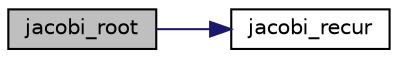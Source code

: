 digraph G
{
  edge [fontname="Helvetica",fontsize="10",labelfontname="Helvetica",labelfontsize="10"];
  node [fontname="Helvetica",fontsize="10",shape=record];
  rankdir=LR;
  Node1 [label="jacobi_root",height=0.2,width=0.4,color="black", fillcolor="grey75", style="filled" fontcolor="black"];
  Node1 -> Node2 [color="midnightblue",fontsize="10",style="solid",fontname="Helvetica"];
  Node2 [label="jacobi_recur",height=0.2,width=0.4,color="black", fillcolor="white", style="filled",URL="$quadrule_8f90.html#a23d5d91dbc68f334297c326bf251545b"];
}

